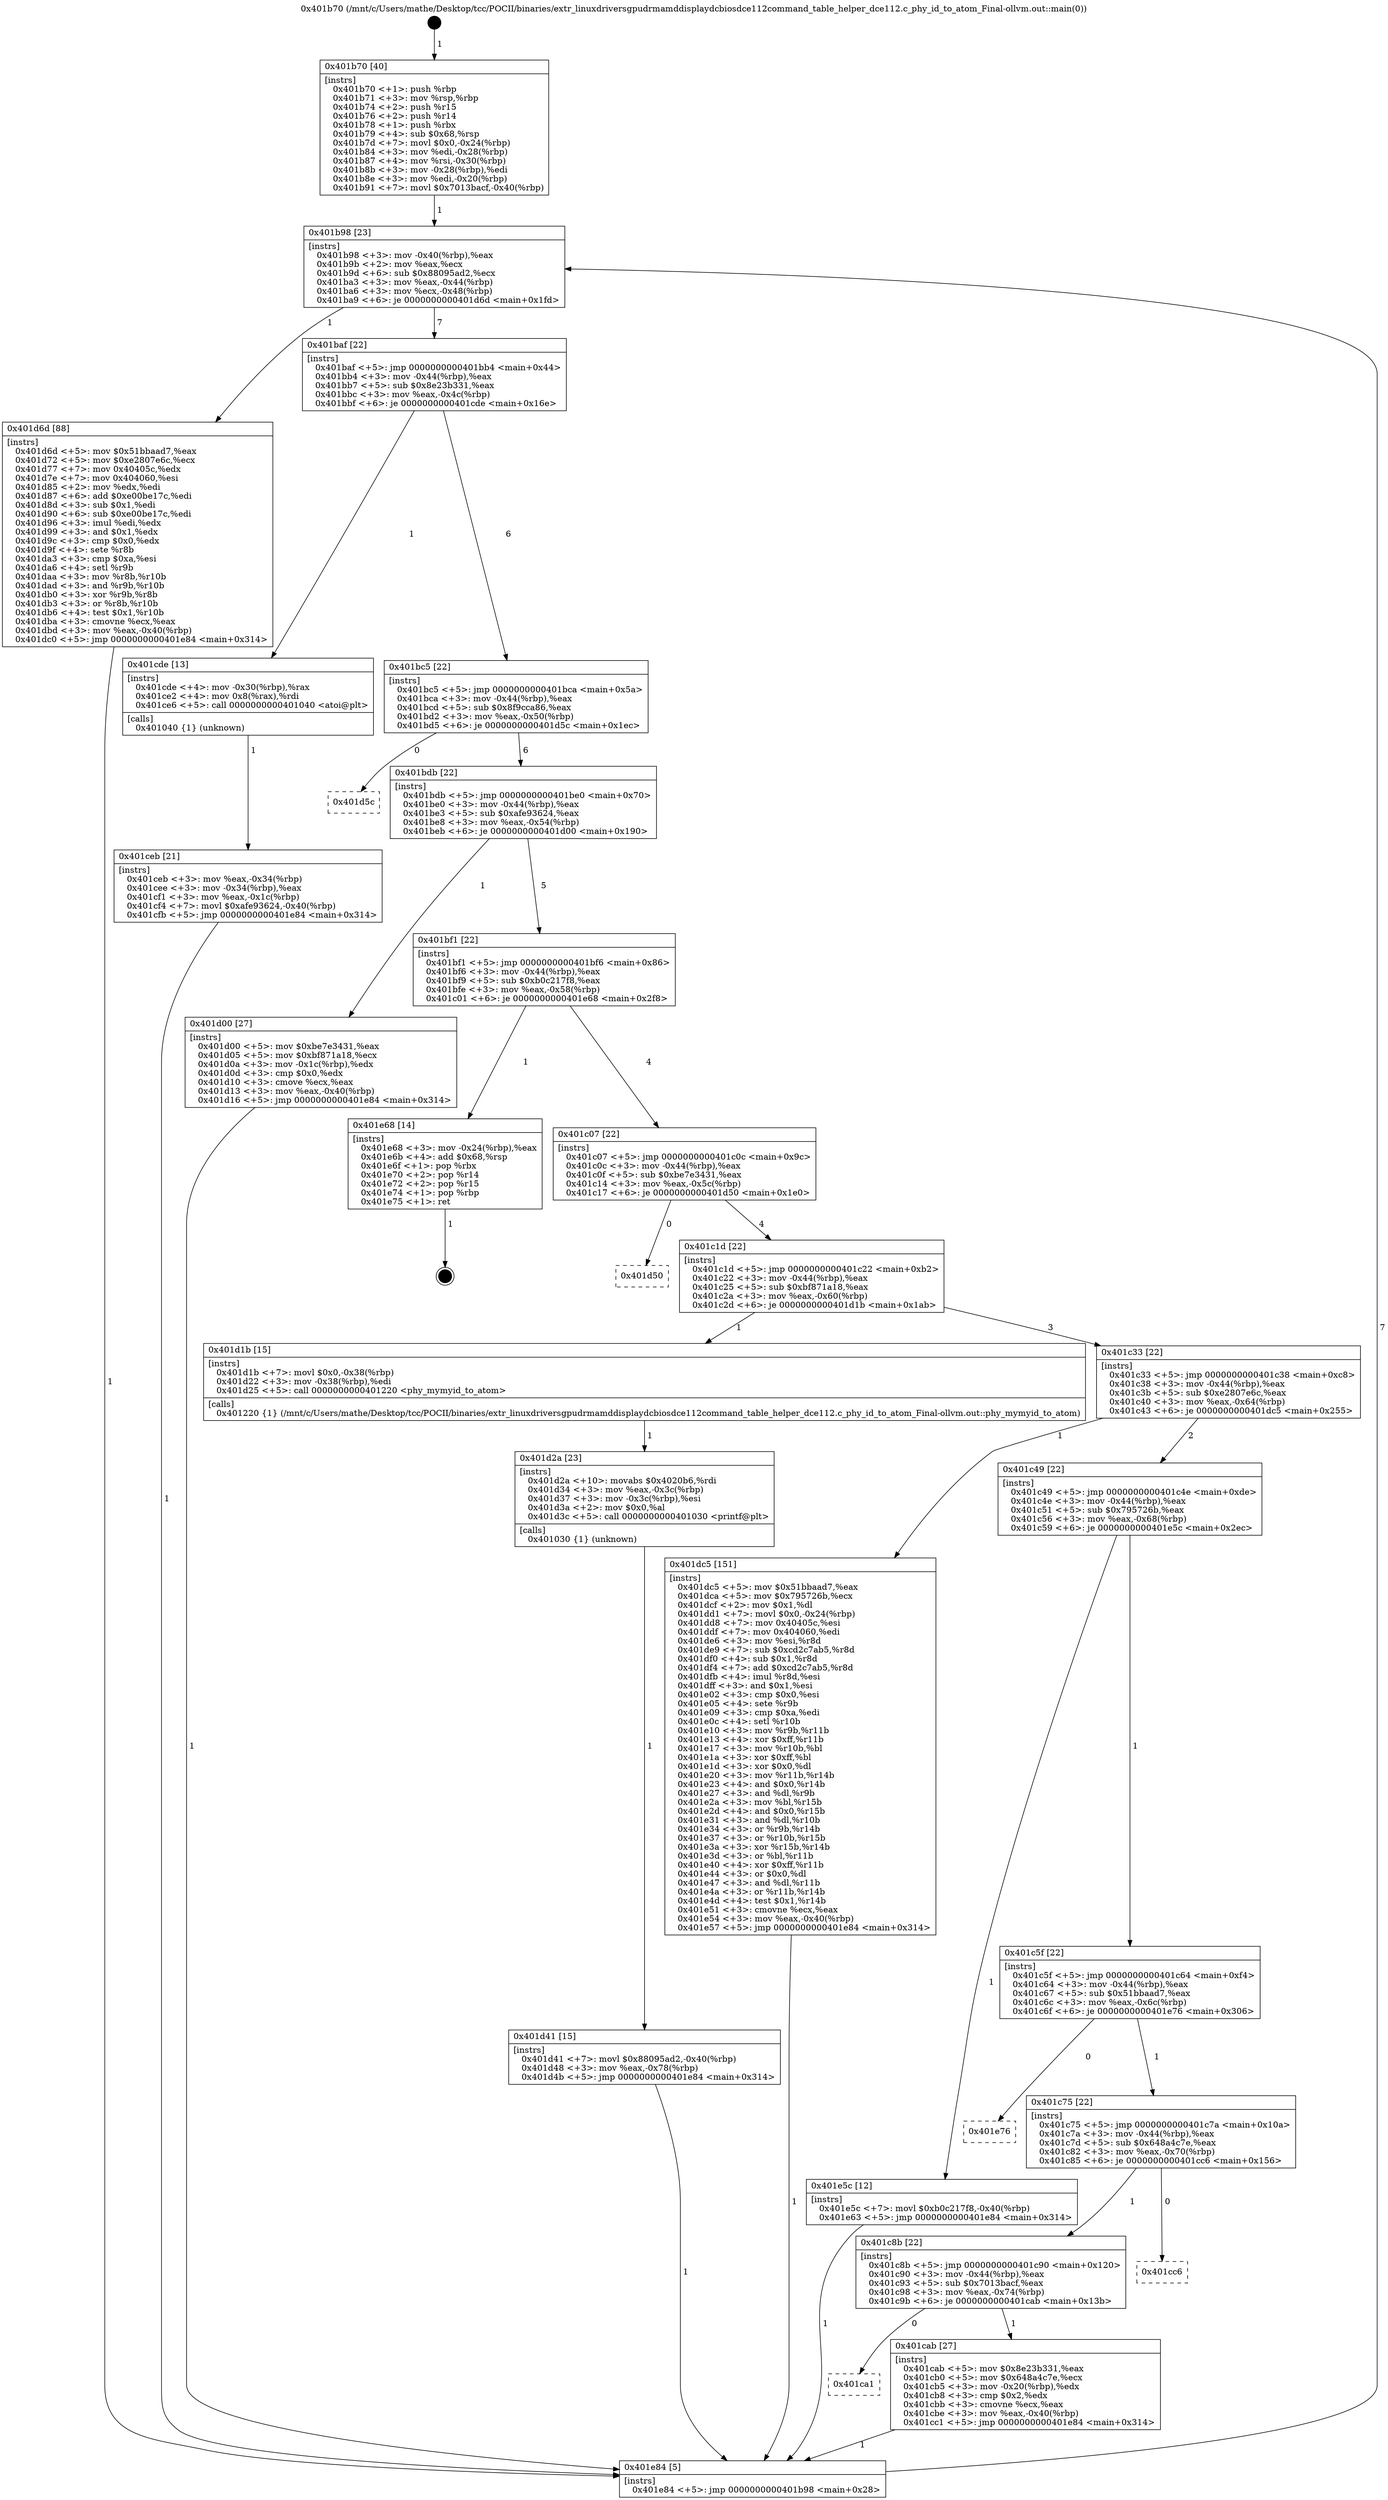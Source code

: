 digraph "0x401b70" {
  label = "0x401b70 (/mnt/c/Users/mathe/Desktop/tcc/POCII/binaries/extr_linuxdriversgpudrmamddisplaydcbiosdce112command_table_helper_dce112.c_phy_id_to_atom_Final-ollvm.out::main(0))"
  labelloc = "t"
  node[shape=record]

  Entry [label="",width=0.3,height=0.3,shape=circle,fillcolor=black,style=filled]
  "0x401b98" [label="{
     0x401b98 [23]\l
     | [instrs]\l
     &nbsp;&nbsp;0x401b98 \<+3\>: mov -0x40(%rbp),%eax\l
     &nbsp;&nbsp;0x401b9b \<+2\>: mov %eax,%ecx\l
     &nbsp;&nbsp;0x401b9d \<+6\>: sub $0x88095ad2,%ecx\l
     &nbsp;&nbsp;0x401ba3 \<+3\>: mov %eax,-0x44(%rbp)\l
     &nbsp;&nbsp;0x401ba6 \<+3\>: mov %ecx,-0x48(%rbp)\l
     &nbsp;&nbsp;0x401ba9 \<+6\>: je 0000000000401d6d \<main+0x1fd\>\l
  }"]
  "0x401d6d" [label="{
     0x401d6d [88]\l
     | [instrs]\l
     &nbsp;&nbsp;0x401d6d \<+5\>: mov $0x51bbaad7,%eax\l
     &nbsp;&nbsp;0x401d72 \<+5\>: mov $0xe2807e6c,%ecx\l
     &nbsp;&nbsp;0x401d77 \<+7\>: mov 0x40405c,%edx\l
     &nbsp;&nbsp;0x401d7e \<+7\>: mov 0x404060,%esi\l
     &nbsp;&nbsp;0x401d85 \<+2\>: mov %edx,%edi\l
     &nbsp;&nbsp;0x401d87 \<+6\>: add $0xe00be17c,%edi\l
     &nbsp;&nbsp;0x401d8d \<+3\>: sub $0x1,%edi\l
     &nbsp;&nbsp;0x401d90 \<+6\>: sub $0xe00be17c,%edi\l
     &nbsp;&nbsp;0x401d96 \<+3\>: imul %edi,%edx\l
     &nbsp;&nbsp;0x401d99 \<+3\>: and $0x1,%edx\l
     &nbsp;&nbsp;0x401d9c \<+3\>: cmp $0x0,%edx\l
     &nbsp;&nbsp;0x401d9f \<+4\>: sete %r8b\l
     &nbsp;&nbsp;0x401da3 \<+3\>: cmp $0xa,%esi\l
     &nbsp;&nbsp;0x401da6 \<+4\>: setl %r9b\l
     &nbsp;&nbsp;0x401daa \<+3\>: mov %r8b,%r10b\l
     &nbsp;&nbsp;0x401dad \<+3\>: and %r9b,%r10b\l
     &nbsp;&nbsp;0x401db0 \<+3\>: xor %r9b,%r8b\l
     &nbsp;&nbsp;0x401db3 \<+3\>: or %r8b,%r10b\l
     &nbsp;&nbsp;0x401db6 \<+4\>: test $0x1,%r10b\l
     &nbsp;&nbsp;0x401dba \<+3\>: cmovne %ecx,%eax\l
     &nbsp;&nbsp;0x401dbd \<+3\>: mov %eax,-0x40(%rbp)\l
     &nbsp;&nbsp;0x401dc0 \<+5\>: jmp 0000000000401e84 \<main+0x314\>\l
  }"]
  "0x401baf" [label="{
     0x401baf [22]\l
     | [instrs]\l
     &nbsp;&nbsp;0x401baf \<+5\>: jmp 0000000000401bb4 \<main+0x44\>\l
     &nbsp;&nbsp;0x401bb4 \<+3\>: mov -0x44(%rbp),%eax\l
     &nbsp;&nbsp;0x401bb7 \<+5\>: sub $0x8e23b331,%eax\l
     &nbsp;&nbsp;0x401bbc \<+3\>: mov %eax,-0x4c(%rbp)\l
     &nbsp;&nbsp;0x401bbf \<+6\>: je 0000000000401cde \<main+0x16e\>\l
  }"]
  Exit [label="",width=0.3,height=0.3,shape=circle,fillcolor=black,style=filled,peripheries=2]
  "0x401cde" [label="{
     0x401cde [13]\l
     | [instrs]\l
     &nbsp;&nbsp;0x401cde \<+4\>: mov -0x30(%rbp),%rax\l
     &nbsp;&nbsp;0x401ce2 \<+4\>: mov 0x8(%rax),%rdi\l
     &nbsp;&nbsp;0x401ce6 \<+5\>: call 0000000000401040 \<atoi@plt\>\l
     | [calls]\l
     &nbsp;&nbsp;0x401040 \{1\} (unknown)\l
  }"]
  "0x401bc5" [label="{
     0x401bc5 [22]\l
     | [instrs]\l
     &nbsp;&nbsp;0x401bc5 \<+5\>: jmp 0000000000401bca \<main+0x5a\>\l
     &nbsp;&nbsp;0x401bca \<+3\>: mov -0x44(%rbp),%eax\l
     &nbsp;&nbsp;0x401bcd \<+5\>: sub $0x8f9cca86,%eax\l
     &nbsp;&nbsp;0x401bd2 \<+3\>: mov %eax,-0x50(%rbp)\l
     &nbsp;&nbsp;0x401bd5 \<+6\>: je 0000000000401d5c \<main+0x1ec\>\l
  }"]
  "0x401d41" [label="{
     0x401d41 [15]\l
     | [instrs]\l
     &nbsp;&nbsp;0x401d41 \<+7\>: movl $0x88095ad2,-0x40(%rbp)\l
     &nbsp;&nbsp;0x401d48 \<+3\>: mov %eax,-0x78(%rbp)\l
     &nbsp;&nbsp;0x401d4b \<+5\>: jmp 0000000000401e84 \<main+0x314\>\l
  }"]
  "0x401d5c" [label="{
     0x401d5c\l
  }", style=dashed]
  "0x401bdb" [label="{
     0x401bdb [22]\l
     | [instrs]\l
     &nbsp;&nbsp;0x401bdb \<+5\>: jmp 0000000000401be0 \<main+0x70\>\l
     &nbsp;&nbsp;0x401be0 \<+3\>: mov -0x44(%rbp),%eax\l
     &nbsp;&nbsp;0x401be3 \<+5\>: sub $0xafe93624,%eax\l
     &nbsp;&nbsp;0x401be8 \<+3\>: mov %eax,-0x54(%rbp)\l
     &nbsp;&nbsp;0x401beb \<+6\>: je 0000000000401d00 \<main+0x190\>\l
  }"]
  "0x401d2a" [label="{
     0x401d2a [23]\l
     | [instrs]\l
     &nbsp;&nbsp;0x401d2a \<+10\>: movabs $0x4020b6,%rdi\l
     &nbsp;&nbsp;0x401d34 \<+3\>: mov %eax,-0x3c(%rbp)\l
     &nbsp;&nbsp;0x401d37 \<+3\>: mov -0x3c(%rbp),%esi\l
     &nbsp;&nbsp;0x401d3a \<+2\>: mov $0x0,%al\l
     &nbsp;&nbsp;0x401d3c \<+5\>: call 0000000000401030 \<printf@plt\>\l
     | [calls]\l
     &nbsp;&nbsp;0x401030 \{1\} (unknown)\l
  }"]
  "0x401d00" [label="{
     0x401d00 [27]\l
     | [instrs]\l
     &nbsp;&nbsp;0x401d00 \<+5\>: mov $0xbe7e3431,%eax\l
     &nbsp;&nbsp;0x401d05 \<+5\>: mov $0xbf871a18,%ecx\l
     &nbsp;&nbsp;0x401d0a \<+3\>: mov -0x1c(%rbp),%edx\l
     &nbsp;&nbsp;0x401d0d \<+3\>: cmp $0x0,%edx\l
     &nbsp;&nbsp;0x401d10 \<+3\>: cmove %ecx,%eax\l
     &nbsp;&nbsp;0x401d13 \<+3\>: mov %eax,-0x40(%rbp)\l
     &nbsp;&nbsp;0x401d16 \<+5\>: jmp 0000000000401e84 \<main+0x314\>\l
  }"]
  "0x401bf1" [label="{
     0x401bf1 [22]\l
     | [instrs]\l
     &nbsp;&nbsp;0x401bf1 \<+5\>: jmp 0000000000401bf6 \<main+0x86\>\l
     &nbsp;&nbsp;0x401bf6 \<+3\>: mov -0x44(%rbp),%eax\l
     &nbsp;&nbsp;0x401bf9 \<+5\>: sub $0xb0c217f8,%eax\l
     &nbsp;&nbsp;0x401bfe \<+3\>: mov %eax,-0x58(%rbp)\l
     &nbsp;&nbsp;0x401c01 \<+6\>: je 0000000000401e68 \<main+0x2f8\>\l
  }"]
  "0x401ceb" [label="{
     0x401ceb [21]\l
     | [instrs]\l
     &nbsp;&nbsp;0x401ceb \<+3\>: mov %eax,-0x34(%rbp)\l
     &nbsp;&nbsp;0x401cee \<+3\>: mov -0x34(%rbp),%eax\l
     &nbsp;&nbsp;0x401cf1 \<+3\>: mov %eax,-0x1c(%rbp)\l
     &nbsp;&nbsp;0x401cf4 \<+7\>: movl $0xafe93624,-0x40(%rbp)\l
     &nbsp;&nbsp;0x401cfb \<+5\>: jmp 0000000000401e84 \<main+0x314\>\l
  }"]
  "0x401e68" [label="{
     0x401e68 [14]\l
     | [instrs]\l
     &nbsp;&nbsp;0x401e68 \<+3\>: mov -0x24(%rbp),%eax\l
     &nbsp;&nbsp;0x401e6b \<+4\>: add $0x68,%rsp\l
     &nbsp;&nbsp;0x401e6f \<+1\>: pop %rbx\l
     &nbsp;&nbsp;0x401e70 \<+2\>: pop %r14\l
     &nbsp;&nbsp;0x401e72 \<+2\>: pop %r15\l
     &nbsp;&nbsp;0x401e74 \<+1\>: pop %rbp\l
     &nbsp;&nbsp;0x401e75 \<+1\>: ret\l
  }"]
  "0x401c07" [label="{
     0x401c07 [22]\l
     | [instrs]\l
     &nbsp;&nbsp;0x401c07 \<+5\>: jmp 0000000000401c0c \<main+0x9c\>\l
     &nbsp;&nbsp;0x401c0c \<+3\>: mov -0x44(%rbp),%eax\l
     &nbsp;&nbsp;0x401c0f \<+5\>: sub $0xbe7e3431,%eax\l
     &nbsp;&nbsp;0x401c14 \<+3\>: mov %eax,-0x5c(%rbp)\l
     &nbsp;&nbsp;0x401c17 \<+6\>: je 0000000000401d50 \<main+0x1e0\>\l
  }"]
  "0x401b70" [label="{
     0x401b70 [40]\l
     | [instrs]\l
     &nbsp;&nbsp;0x401b70 \<+1\>: push %rbp\l
     &nbsp;&nbsp;0x401b71 \<+3\>: mov %rsp,%rbp\l
     &nbsp;&nbsp;0x401b74 \<+2\>: push %r15\l
     &nbsp;&nbsp;0x401b76 \<+2\>: push %r14\l
     &nbsp;&nbsp;0x401b78 \<+1\>: push %rbx\l
     &nbsp;&nbsp;0x401b79 \<+4\>: sub $0x68,%rsp\l
     &nbsp;&nbsp;0x401b7d \<+7\>: movl $0x0,-0x24(%rbp)\l
     &nbsp;&nbsp;0x401b84 \<+3\>: mov %edi,-0x28(%rbp)\l
     &nbsp;&nbsp;0x401b87 \<+4\>: mov %rsi,-0x30(%rbp)\l
     &nbsp;&nbsp;0x401b8b \<+3\>: mov -0x28(%rbp),%edi\l
     &nbsp;&nbsp;0x401b8e \<+3\>: mov %edi,-0x20(%rbp)\l
     &nbsp;&nbsp;0x401b91 \<+7\>: movl $0x7013bacf,-0x40(%rbp)\l
  }"]
  "0x401d50" [label="{
     0x401d50\l
  }", style=dashed]
  "0x401c1d" [label="{
     0x401c1d [22]\l
     | [instrs]\l
     &nbsp;&nbsp;0x401c1d \<+5\>: jmp 0000000000401c22 \<main+0xb2\>\l
     &nbsp;&nbsp;0x401c22 \<+3\>: mov -0x44(%rbp),%eax\l
     &nbsp;&nbsp;0x401c25 \<+5\>: sub $0xbf871a18,%eax\l
     &nbsp;&nbsp;0x401c2a \<+3\>: mov %eax,-0x60(%rbp)\l
     &nbsp;&nbsp;0x401c2d \<+6\>: je 0000000000401d1b \<main+0x1ab\>\l
  }"]
  "0x401e84" [label="{
     0x401e84 [5]\l
     | [instrs]\l
     &nbsp;&nbsp;0x401e84 \<+5\>: jmp 0000000000401b98 \<main+0x28\>\l
  }"]
  "0x401d1b" [label="{
     0x401d1b [15]\l
     | [instrs]\l
     &nbsp;&nbsp;0x401d1b \<+7\>: movl $0x0,-0x38(%rbp)\l
     &nbsp;&nbsp;0x401d22 \<+3\>: mov -0x38(%rbp),%edi\l
     &nbsp;&nbsp;0x401d25 \<+5\>: call 0000000000401220 \<phy_mymyid_to_atom\>\l
     | [calls]\l
     &nbsp;&nbsp;0x401220 \{1\} (/mnt/c/Users/mathe/Desktop/tcc/POCII/binaries/extr_linuxdriversgpudrmamddisplaydcbiosdce112command_table_helper_dce112.c_phy_id_to_atom_Final-ollvm.out::phy_mymyid_to_atom)\l
  }"]
  "0x401c33" [label="{
     0x401c33 [22]\l
     | [instrs]\l
     &nbsp;&nbsp;0x401c33 \<+5\>: jmp 0000000000401c38 \<main+0xc8\>\l
     &nbsp;&nbsp;0x401c38 \<+3\>: mov -0x44(%rbp),%eax\l
     &nbsp;&nbsp;0x401c3b \<+5\>: sub $0xe2807e6c,%eax\l
     &nbsp;&nbsp;0x401c40 \<+3\>: mov %eax,-0x64(%rbp)\l
     &nbsp;&nbsp;0x401c43 \<+6\>: je 0000000000401dc5 \<main+0x255\>\l
  }"]
  "0x401ca1" [label="{
     0x401ca1\l
  }", style=dashed]
  "0x401dc5" [label="{
     0x401dc5 [151]\l
     | [instrs]\l
     &nbsp;&nbsp;0x401dc5 \<+5\>: mov $0x51bbaad7,%eax\l
     &nbsp;&nbsp;0x401dca \<+5\>: mov $0x795726b,%ecx\l
     &nbsp;&nbsp;0x401dcf \<+2\>: mov $0x1,%dl\l
     &nbsp;&nbsp;0x401dd1 \<+7\>: movl $0x0,-0x24(%rbp)\l
     &nbsp;&nbsp;0x401dd8 \<+7\>: mov 0x40405c,%esi\l
     &nbsp;&nbsp;0x401ddf \<+7\>: mov 0x404060,%edi\l
     &nbsp;&nbsp;0x401de6 \<+3\>: mov %esi,%r8d\l
     &nbsp;&nbsp;0x401de9 \<+7\>: sub $0xcd2c7ab5,%r8d\l
     &nbsp;&nbsp;0x401df0 \<+4\>: sub $0x1,%r8d\l
     &nbsp;&nbsp;0x401df4 \<+7\>: add $0xcd2c7ab5,%r8d\l
     &nbsp;&nbsp;0x401dfb \<+4\>: imul %r8d,%esi\l
     &nbsp;&nbsp;0x401dff \<+3\>: and $0x1,%esi\l
     &nbsp;&nbsp;0x401e02 \<+3\>: cmp $0x0,%esi\l
     &nbsp;&nbsp;0x401e05 \<+4\>: sete %r9b\l
     &nbsp;&nbsp;0x401e09 \<+3\>: cmp $0xa,%edi\l
     &nbsp;&nbsp;0x401e0c \<+4\>: setl %r10b\l
     &nbsp;&nbsp;0x401e10 \<+3\>: mov %r9b,%r11b\l
     &nbsp;&nbsp;0x401e13 \<+4\>: xor $0xff,%r11b\l
     &nbsp;&nbsp;0x401e17 \<+3\>: mov %r10b,%bl\l
     &nbsp;&nbsp;0x401e1a \<+3\>: xor $0xff,%bl\l
     &nbsp;&nbsp;0x401e1d \<+3\>: xor $0x0,%dl\l
     &nbsp;&nbsp;0x401e20 \<+3\>: mov %r11b,%r14b\l
     &nbsp;&nbsp;0x401e23 \<+4\>: and $0x0,%r14b\l
     &nbsp;&nbsp;0x401e27 \<+3\>: and %dl,%r9b\l
     &nbsp;&nbsp;0x401e2a \<+3\>: mov %bl,%r15b\l
     &nbsp;&nbsp;0x401e2d \<+4\>: and $0x0,%r15b\l
     &nbsp;&nbsp;0x401e31 \<+3\>: and %dl,%r10b\l
     &nbsp;&nbsp;0x401e34 \<+3\>: or %r9b,%r14b\l
     &nbsp;&nbsp;0x401e37 \<+3\>: or %r10b,%r15b\l
     &nbsp;&nbsp;0x401e3a \<+3\>: xor %r15b,%r14b\l
     &nbsp;&nbsp;0x401e3d \<+3\>: or %bl,%r11b\l
     &nbsp;&nbsp;0x401e40 \<+4\>: xor $0xff,%r11b\l
     &nbsp;&nbsp;0x401e44 \<+3\>: or $0x0,%dl\l
     &nbsp;&nbsp;0x401e47 \<+3\>: and %dl,%r11b\l
     &nbsp;&nbsp;0x401e4a \<+3\>: or %r11b,%r14b\l
     &nbsp;&nbsp;0x401e4d \<+4\>: test $0x1,%r14b\l
     &nbsp;&nbsp;0x401e51 \<+3\>: cmovne %ecx,%eax\l
     &nbsp;&nbsp;0x401e54 \<+3\>: mov %eax,-0x40(%rbp)\l
     &nbsp;&nbsp;0x401e57 \<+5\>: jmp 0000000000401e84 \<main+0x314\>\l
  }"]
  "0x401c49" [label="{
     0x401c49 [22]\l
     | [instrs]\l
     &nbsp;&nbsp;0x401c49 \<+5\>: jmp 0000000000401c4e \<main+0xde\>\l
     &nbsp;&nbsp;0x401c4e \<+3\>: mov -0x44(%rbp),%eax\l
     &nbsp;&nbsp;0x401c51 \<+5\>: sub $0x795726b,%eax\l
     &nbsp;&nbsp;0x401c56 \<+3\>: mov %eax,-0x68(%rbp)\l
     &nbsp;&nbsp;0x401c59 \<+6\>: je 0000000000401e5c \<main+0x2ec\>\l
  }"]
  "0x401cab" [label="{
     0x401cab [27]\l
     | [instrs]\l
     &nbsp;&nbsp;0x401cab \<+5\>: mov $0x8e23b331,%eax\l
     &nbsp;&nbsp;0x401cb0 \<+5\>: mov $0x648a4c7e,%ecx\l
     &nbsp;&nbsp;0x401cb5 \<+3\>: mov -0x20(%rbp),%edx\l
     &nbsp;&nbsp;0x401cb8 \<+3\>: cmp $0x2,%edx\l
     &nbsp;&nbsp;0x401cbb \<+3\>: cmovne %ecx,%eax\l
     &nbsp;&nbsp;0x401cbe \<+3\>: mov %eax,-0x40(%rbp)\l
     &nbsp;&nbsp;0x401cc1 \<+5\>: jmp 0000000000401e84 \<main+0x314\>\l
  }"]
  "0x401e5c" [label="{
     0x401e5c [12]\l
     | [instrs]\l
     &nbsp;&nbsp;0x401e5c \<+7\>: movl $0xb0c217f8,-0x40(%rbp)\l
     &nbsp;&nbsp;0x401e63 \<+5\>: jmp 0000000000401e84 \<main+0x314\>\l
  }"]
  "0x401c5f" [label="{
     0x401c5f [22]\l
     | [instrs]\l
     &nbsp;&nbsp;0x401c5f \<+5\>: jmp 0000000000401c64 \<main+0xf4\>\l
     &nbsp;&nbsp;0x401c64 \<+3\>: mov -0x44(%rbp),%eax\l
     &nbsp;&nbsp;0x401c67 \<+5\>: sub $0x51bbaad7,%eax\l
     &nbsp;&nbsp;0x401c6c \<+3\>: mov %eax,-0x6c(%rbp)\l
     &nbsp;&nbsp;0x401c6f \<+6\>: je 0000000000401e76 \<main+0x306\>\l
  }"]
  "0x401c8b" [label="{
     0x401c8b [22]\l
     | [instrs]\l
     &nbsp;&nbsp;0x401c8b \<+5\>: jmp 0000000000401c90 \<main+0x120\>\l
     &nbsp;&nbsp;0x401c90 \<+3\>: mov -0x44(%rbp),%eax\l
     &nbsp;&nbsp;0x401c93 \<+5\>: sub $0x7013bacf,%eax\l
     &nbsp;&nbsp;0x401c98 \<+3\>: mov %eax,-0x74(%rbp)\l
     &nbsp;&nbsp;0x401c9b \<+6\>: je 0000000000401cab \<main+0x13b\>\l
  }"]
  "0x401e76" [label="{
     0x401e76\l
  }", style=dashed]
  "0x401c75" [label="{
     0x401c75 [22]\l
     | [instrs]\l
     &nbsp;&nbsp;0x401c75 \<+5\>: jmp 0000000000401c7a \<main+0x10a\>\l
     &nbsp;&nbsp;0x401c7a \<+3\>: mov -0x44(%rbp),%eax\l
     &nbsp;&nbsp;0x401c7d \<+5\>: sub $0x648a4c7e,%eax\l
     &nbsp;&nbsp;0x401c82 \<+3\>: mov %eax,-0x70(%rbp)\l
     &nbsp;&nbsp;0x401c85 \<+6\>: je 0000000000401cc6 \<main+0x156\>\l
  }"]
  "0x401cc6" [label="{
     0x401cc6\l
  }", style=dashed]
  Entry -> "0x401b70" [label=" 1"]
  "0x401b98" -> "0x401d6d" [label=" 1"]
  "0x401b98" -> "0x401baf" [label=" 7"]
  "0x401e68" -> Exit [label=" 1"]
  "0x401baf" -> "0x401cde" [label=" 1"]
  "0x401baf" -> "0x401bc5" [label=" 6"]
  "0x401e5c" -> "0x401e84" [label=" 1"]
  "0x401bc5" -> "0x401d5c" [label=" 0"]
  "0x401bc5" -> "0x401bdb" [label=" 6"]
  "0x401dc5" -> "0x401e84" [label=" 1"]
  "0x401bdb" -> "0x401d00" [label=" 1"]
  "0x401bdb" -> "0x401bf1" [label=" 5"]
  "0x401d6d" -> "0x401e84" [label=" 1"]
  "0x401bf1" -> "0x401e68" [label=" 1"]
  "0x401bf1" -> "0x401c07" [label=" 4"]
  "0x401d41" -> "0x401e84" [label=" 1"]
  "0x401c07" -> "0x401d50" [label=" 0"]
  "0x401c07" -> "0x401c1d" [label=" 4"]
  "0x401d2a" -> "0x401d41" [label=" 1"]
  "0x401c1d" -> "0x401d1b" [label=" 1"]
  "0x401c1d" -> "0x401c33" [label=" 3"]
  "0x401d1b" -> "0x401d2a" [label=" 1"]
  "0x401c33" -> "0x401dc5" [label=" 1"]
  "0x401c33" -> "0x401c49" [label=" 2"]
  "0x401d00" -> "0x401e84" [label=" 1"]
  "0x401c49" -> "0x401e5c" [label=" 1"]
  "0x401c49" -> "0x401c5f" [label=" 1"]
  "0x401ceb" -> "0x401e84" [label=" 1"]
  "0x401c5f" -> "0x401e76" [label=" 0"]
  "0x401c5f" -> "0x401c75" [label=" 1"]
  "0x401e84" -> "0x401b98" [label=" 7"]
  "0x401c75" -> "0x401cc6" [label=" 0"]
  "0x401c75" -> "0x401c8b" [label=" 1"]
  "0x401cde" -> "0x401ceb" [label=" 1"]
  "0x401c8b" -> "0x401cab" [label=" 1"]
  "0x401c8b" -> "0x401ca1" [label=" 0"]
  "0x401cab" -> "0x401e84" [label=" 1"]
  "0x401b70" -> "0x401b98" [label=" 1"]
}
